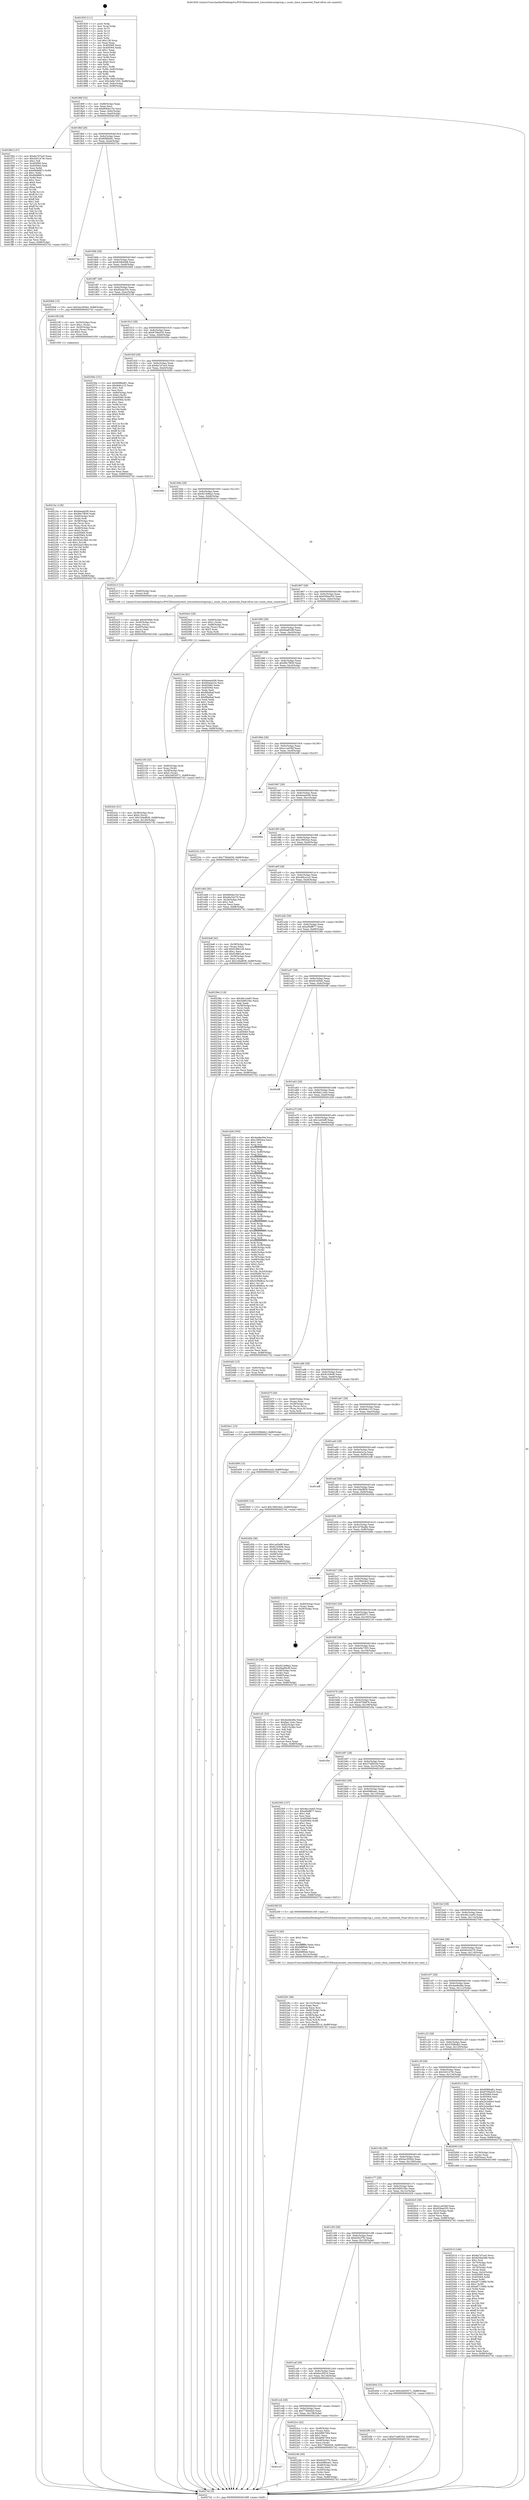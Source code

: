 digraph "0x401830" {
  label = "0x401830 (/mnt/c/Users/mathe/Desktop/tcc/POCII/binaries/extr_toxcoretoxcoregroup.c_count_close_connected_Final-ollvm.out::main(0))"
  labelloc = "t"
  node[shape=record]

  Entry [label="",width=0.3,height=0.3,shape=circle,fillcolor=black,style=filled]
  "0x40189f" [label="{
     0x40189f [32]\l
     | [instrs]\l
     &nbsp;&nbsp;0x40189f \<+6\>: mov -0x88(%rbp),%eax\l
     &nbsp;&nbsp;0x4018a5 \<+2\>: mov %eax,%ecx\l
     &nbsp;&nbsp;0x4018a7 \<+6\>: sub $0x8064e154,%ecx\l
     &nbsp;&nbsp;0x4018ad \<+6\>: mov %eax,-0x9c(%rbp)\l
     &nbsp;&nbsp;0x4018b3 \<+6\>: mov %ecx,-0xa0(%rbp)\l
     &nbsp;&nbsp;0x4018b9 \<+6\>: je 0000000000401f6d \<main+0x73d\>\l
  }"]
  "0x401f6d" [label="{
     0x401f6d [147]\l
     | [instrs]\l
     &nbsp;&nbsp;0x401f6d \<+5\>: mov $0x8a7d7ec0,%eax\l
     &nbsp;&nbsp;0x401f72 \<+5\>: mov $0x5451479c,%ecx\l
     &nbsp;&nbsp;0x401f77 \<+2\>: mov $0x1,%dl\l
     &nbsp;&nbsp;0x401f79 \<+7\>: mov 0x405060,%esi\l
     &nbsp;&nbsp;0x401f80 \<+7\>: mov 0x405064,%edi\l
     &nbsp;&nbsp;0x401f87 \<+3\>: mov %esi,%r8d\l
     &nbsp;&nbsp;0x401f8a \<+7\>: sub $0x69d8687c,%r8d\l
     &nbsp;&nbsp;0x401f91 \<+4\>: sub $0x1,%r8d\l
     &nbsp;&nbsp;0x401f95 \<+7\>: add $0x69d8687c,%r8d\l
     &nbsp;&nbsp;0x401f9c \<+4\>: imul %r8d,%esi\l
     &nbsp;&nbsp;0x401fa0 \<+3\>: and $0x1,%esi\l
     &nbsp;&nbsp;0x401fa3 \<+3\>: cmp $0x0,%esi\l
     &nbsp;&nbsp;0x401fa6 \<+4\>: sete %r9b\l
     &nbsp;&nbsp;0x401faa \<+3\>: cmp $0xa,%edi\l
     &nbsp;&nbsp;0x401fad \<+4\>: setl %r10b\l
     &nbsp;&nbsp;0x401fb1 \<+3\>: mov %r9b,%r11b\l
     &nbsp;&nbsp;0x401fb4 \<+4\>: xor $0xff,%r11b\l
     &nbsp;&nbsp;0x401fb8 \<+3\>: mov %r10b,%bl\l
     &nbsp;&nbsp;0x401fbb \<+3\>: xor $0xff,%bl\l
     &nbsp;&nbsp;0x401fbe \<+3\>: xor $0x1,%dl\l
     &nbsp;&nbsp;0x401fc1 \<+3\>: mov %r11b,%r14b\l
     &nbsp;&nbsp;0x401fc4 \<+4\>: and $0xff,%r14b\l
     &nbsp;&nbsp;0x401fc8 \<+3\>: and %dl,%r9b\l
     &nbsp;&nbsp;0x401fcb \<+3\>: mov %bl,%r15b\l
     &nbsp;&nbsp;0x401fce \<+4\>: and $0xff,%r15b\l
     &nbsp;&nbsp;0x401fd2 \<+3\>: and %dl,%r10b\l
     &nbsp;&nbsp;0x401fd5 \<+3\>: or %r9b,%r14b\l
     &nbsp;&nbsp;0x401fd8 \<+3\>: or %r10b,%r15b\l
     &nbsp;&nbsp;0x401fdb \<+3\>: xor %r15b,%r14b\l
     &nbsp;&nbsp;0x401fde \<+3\>: or %bl,%r11b\l
     &nbsp;&nbsp;0x401fe1 \<+4\>: xor $0xff,%r11b\l
     &nbsp;&nbsp;0x401fe5 \<+3\>: or $0x1,%dl\l
     &nbsp;&nbsp;0x401fe8 \<+3\>: and %dl,%r11b\l
     &nbsp;&nbsp;0x401feb \<+3\>: or %r11b,%r14b\l
     &nbsp;&nbsp;0x401fee \<+4\>: test $0x1,%r14b\l
     &nbsp;&nbsp;0x401ff2 \<+3\>: cmovne %ecx,%eax\l
     &nbsp;&nbsp;0x401ff5 \<+6\>: mov %eax,-0x88(%rbp)\l
     &nbsp;&nbsp;0x401ffb \<+5\>: jmp 0000000000402742 \<main+0xf12\>\l
  }"]
  "0x4018bf" [label="{
     0x4018bf [28]\l
     | [instrs]\l
     &nbsp;&nbsp;0x4018bf \<+5\>: jmp 00000000004018c4 \<main+0x94\>\l
     &nbsp;&nbsp;0x4018c4 \<+6\>: mov -0x9c(%rbp),%eax\l
     &nbsp;&nbsp;0x4018ca \<+5\>: sub $0x80f6bd61,%eax\l
     &nbsp;&nbsp;0x4018cf \<+6\>: mov %eax,-0xa4(%rbp)\l
     &nbsp;&nbsp;0x4018d5 \<+6\>: je 000000000040272e \<main+0xefe\>\l
  }"]
  Exit [label="",width=0.3,height=0.3,shape=circle,fillcolor=black,style=filled,peripheries=2]
  "0x40272e" [label="{
     0x40272e\l
  }", style=dashed]
  "0x4018db" [label="{
     0x4018db [28]\l
     | [instrs]\l
     &nbsp;&nbsp;0x4018db \<+5\>: jmp 00000000004018e0 \<main+0xb0\>\l
     &nbsp;&nbsp;0x4018e0 \<+6\>: mov -0x9c(%rbp),%eax\l
     &nbsp;&nbsp;0x4018e6 \<+5\>: sub $0x820bd288,%eax\l
     &nbsp;&nbsp;0x4018eb \<+6\>: mov %eax,-0xa8(%rbp)\l
     &nbsp;&nbsp;0x4018f1 \<+6\>: je 00000000004020b6 \<main+0x886\>\l
  }"]
  "0x4024e1" [label="{
     0x4024e1 [15]\l
     | [instrs]\l
     &nbsp;&nbsp;0x4024e1 \<+10\>: movl $0x5358bdb2,-0x88(%rbp)\l
     &nbsp;&nbsp;0x4024eb \<+5\>: jmp 0000000000402742 \<main+0xf12\>\l
  }"]
  "0x4020b6" [label="{
     0x4020b6 [15]\l
     | [instrs]\l
     &nbsp;&nbsp;0x4020b6 \<+10\>: movl $0x5ac305b4,-0x88(%rbp)\l
     &nbsp;&nbsp;0x4020c0 \<+5\>: jmp 0000000000402742 \<main+0xf12\>\l
  }"]
  "0x4018f7" [label="{
     0x4018f7 [28]\l
     | [instrs]\l
     &nbsp;&nbsp;0x4018f7 \<+5\>: jmp 00000000004018fc \<main+0xcc\>\l
     &nbsp;&nbsp;0x4018fc \<+6\>: mov -0x9c(%rbp),%eax\l
     &nbsp;&nbsp;0x401902 \<+5\>: sub $0x85a4e33c,%eax\l
     &nbsp;&nbsp;0x401907 \<+6\>: mov %eax,-0xac(%rbp)\l
     &nbsp;&nbsp;0x40190d \<+6\>: je 000000000040219f \<main+0x96f\>\l
  }"]
  "0x402499" [label="{
     0x402499 [15]\l
     | [instrs]\l
     &nbsp;&nbsp;0x402499 \<+10\>: movl $0xc66ca1e2,-0x88(%rbp)\l
     &nbsp;&nbsp;0x4024a3 \<+5\>: jmp 0000000000402742 \<main+0xf12\>\l
  }"]
  "0x40219f" [label="{
     0x40219f [29]\l
     | [instrs]\l
     &nbsp;&nbsp;0x40219f \<+4\>: mov -0x50(%rbp),%rax\l
     &nbsp;&nbsp;0x4021a3 \<+6\>: movl $0x1,(%rax)\l
     &nbsp;&nbsp;0x4021a9 \<+4\>: mov -0x50(%rbp),%rax\l
     &nbsp;&nbsp;0x4021ad \<+3\>: movslq (%rax),%rax\l
     &nbsp;&nbsp;0x4021b0 \<+4\>: shl $0x3,%rax\l
     &nbsp;&nbsp;0x4021b4 \<+3\>: mov %rax,%rdi\l
     &nbsp;&nbsp;0x4021b7 \<+5\>: call 0000000000401050 \<malloc@plt\>\l
     | [calls]\l
     &nbsp;&nbsp;0x401050 \{1\} (unknown)\l
  }"]
  "0x401913" [label="{
     0x401913 [28]\l
     | [instrs]\l
     &nbsp;&nbsp;0x401913 \<+5\>: jmp 0000000000401918 \<main+0xe8\>\l
     &nbsp;&nbsp;0x401918 \<+6\>: mov -0x9c(%rbp),%eax\l
     &nbsp;&nbsp;0x40191e \<+5\>: sub $0x8709a535,%eax\l
     &nbsp;&nbsp;0x401923 \<+6\>: mov %eax,-0xb0(%rbp)\l
     &nbsp;&nbsp;0x401929 \<+6\>: je 000000000040256e \<main+0xd3e\>\l
  }"]
  "0x40243c" [label="{
     0x40243c [31]\l
     | [instrs]\l
     &nbsp;&nbsp;0x40243c \<+4\>: mov -0x38(%rbp),%rcx\l
     &nbsp;&nbsp;0x402440 \<+6\>: movl $0x0,(%rcx)\l
     &nbsp;&nbsp;0x402446 \<+10\>: movl $0x194ef836,-0x88(%rbp)\l
     &nbsp;&nbsp;0x402450 \<+6\>: mov %eax,-0x140(%rbp)\l
     &nbsp;&nbsp;0x402456 \<+5\>: jmp 0000000000402742 \<main+0xf12\>\l
  }"]
  "0x40256e" [label="{
     0x40256e [151]\l
     | [instrs]\l
     &nbsp;&nbsp;0x40256e \<+5\>: mov $0x80f6bd61,%eax\l
     &nbsp;&nbsp;0x402573 \<+5\>: mov $0x9e6c123,%ecx\l
     &nbsp;&nbsp;0x402578 \<+2\>: mov $0x1,%dl\l
     &nbsp;&nbsp;0x40257a \<+2\>: xor %esi,%esi\l
     &nbsp;&nbsp;0x40257c \<+4\>: mov -0x80(%rbp),%rdi\l
     &nbsp;&nbsp;0x402580 \<+6\>: movl $0x0,(%rdi)\l
     &nbsp;&nbsp;0x402586 \<+8\>: mov 0x405060,%r8d\l
     &nbsp;&nbsp;0x40258e \<+8\>: mov 0x405064,%r9d\l
     &nbsp;&nbsp;0x402596 \<+3\>: sub $0x1,%esi\l
     &nbsp;&nbsp;0x402599 \<+3\>: mov %r8d,%r10d\l
     &nbsp;&nbsp;0x40259c \<+3\>: add %esi,%r10d\l
     &nbsp;&nbsp;0x40259f \<+4\>: imul %r10d,%r8d\l
     &nbsp;&nbsp;0x4025a3 \<+4\>: and $0x1,%r8d\l
     &nbsp;&nbsp;0x4025a7 \<+4\>: cmp $0x0,%r8d\l
     &nbsp;&nbsp;0x4025ab \<+4\>: sete %r11b\l
     &nbsp;&nbsp;0x4025af \<+4\>: cmp $0xa,%r9d\l
     &nbsp;&nbsp;0x4025b3 \<+3\>: setl %bl\l
     &nbsp;&nbsp;0x4025b6 \<+3\>: mov %r11b,%r14b\l
     &nbsp;&nbsp;0x4025b9 \<+4\>: xor $0xff,%r14b\l
     &nbsp;&nbsp;0x4025bd \<+3\>: mov %bl,%r15b\l
     &nbsp;&nbsp;0x4025c0 \<+4\>: xor $0xff,%r15b\l
     &nbsp;&nbsp;0x4025c4 \<+3\>: xor $0x1,%dl\l
     &nbsp;&nbsp;0x4025c7 \<+3\>: mov %r14b,%r12b\l
     &nbsp;&nbsp;0x4025ca \<+4\>: and $0xff,%r12b\l
     &nbsp;&nbsp;0x4025ce \<+3\>: and %dl,%r11b\l
     &nbsp;&nbsp;0x4025d1 \<+3\>: mov %r15b,%r13b\l
     &nbsp;&nbsp;0x4025d4 \<+4\>: and $0xff,%r13b\l
     &nbsp;&nbsp;0x4025d8 \<+2\>: and %dl,%bl\l
     &nbsp;&nbsp;0x4025da \<+3\>: or %r11b,%r12b\l
     &nbsp;&nbsp;0x4025dd \<+3\>: or %bl,%r13b\l
     &nbsp;&nbsp;0x4025e0 \<+3\>: xor %r13b,%r12b\l
     &nbsp;&nbsp;0x4025e3 \<+3\>: or %r15b,%r14b\l
     &nbsp;&nbsp;0x4025e6 \<+4\>: xor $0xff,%r14b\l
     &nbsp;&nbsp;0x4025ea \<+3\>: or $0x1,%dl\l
     &nbsp;&nbsp;0x4025ed \<+3\>: and %dl,%r14b\l
     &nbsp;&nbsp;0x4025f0 \<+3\>: or %r14b,%r12b\l
     &nbsp;&nbsp;0x4025f3 \<+4\>: test $0x1,%r12b\l
     &nbsp;&nbsp;0x4025f7 \<+3\>: cmovne %ecx,%eax\l
     &nbsp;&nbsp;0x4025fa \<+6\>: mov %eax,-0x88(%rbp)\l
     &nbsp;&nbsp;0x402600 \<+5\>: jmp 0000000000402742 \<main+0xf12\>\l
  }"]
  "0x40192f" [label="{
     0x40192f [28]\l
     | [instrs]\l
     &nbsp;&nbsp;0x40192f \<+5\>: jmp 0000000000401934 \<main+0x104\>\l
     &nbsp;&nbsp;0x401934 \<+6\>: mov -0x9c(%rbp),%eax\l
     &nbsp;&nbsp;0x40193a \<+5\>: sub $0x8a7d7ec0,%eax\l
     &nbsp;&nbsp;0x40193f \<+6\>: mov %eax,-0xb4(%rbp)\l
     &nbsp;&nbsp;0x401945 \<+6\>: je 000000000040268c \<main+0xe5c\>\l
  }"]
  "0x40241f" [label="{
     0x40241f [29]\l
     | [instrs]\l
     &nbsp;&nbsp;0x40241f \<+10\>: movabs $0x4030b6,%rdi\l
     &nbsp;&nbsp;0x402429 \<+4\>: mov -0x40(%rbp),%rcx\l
     &nbsp;&nbsp;0x40242d \<+2\>: mov %eax,(%rcx)\l
     &nbsp;&nbsp;0x40242f \<+4\>: mov -0x40(%rbp),%rcx\l
     &nbsp;&nbsp;0x402433 \<+2\>: mov (%rcx),%esi\l
     &nbsp;&nbsp;0x402435 \<+2\>: mov $0x0,%al\l
     &nbsp;&nbsp;0x402437 \<+5\>: call 0000000000401040 \<printf@plt\>\l
     | [calls]\l
     &nbsp;&nbsp;0x401040 \{1\} (unknown)\l
  }"]
  "0x40268c" [label="{
     0x40268c\l
  }", style=dashed]
  "0x40194b" [label="{
     0x40194b [28]\l
     | [instrs]\l
     &nbsp;&nbsp;0x40194b \<+5\>: jmp 0000000000401950 \<main+0x120\>\l
     &nbsp;&nbsp;0x401950 \<+6\>: mov -0x9c(%rbp),%eax\l
     &nbsp;&nbsp;0x401956 \<+5\>: sub $0x921b96a2,%eax\l
     &nbsp;&nbsp;0x40195b \<+6\>: mov %eax,-0xb8(%rbp)\l
     &nbsp;&nbsp;0x401961 \<+6\>: je 0000000000402413 \<main+0xbe3\>\l
  }"]
  "0x40229c" [label="{
     0x40229c [48]\l
     | [instrs]\l
     &nbsp;&nbsp;0x40229c \<+6\>: mov -0x13c(%rbp),%ecx\l
     &nbsp;&nbsp;0x4022a2 \<+3\>: imul %eax,%ecx\l
     &nbsp;&nbsp;0x4022a5 \<+3\>: movslq %ecx,%rsi\l
     &nbsp;&nbsp;0x4022a8 \<+4\>: mov -0x60(%rbp),%rdi\l
     &nbsp;&nbsp;0x4022ac \<+3\>: mov (%rdi),%rdi\l
     &nbsp;&nbsp;0x4022af \<+4\>: mov -0x58(%rbp),%r8\l
     &nbsp;&nbsp;0x4022b3 \<+3\>: movslq (%r8),%r8\l
     &nbsp;&nbsp;0x4022b6 \<+4\>: mov (%rdi,%r8,8),%rdi\l
     &nbsp;&nbsp;0x4022ba \<+3\>: mov %rsi,(%rdi)\l
     &nbsp;&nbsp;0x4022bd \<+10\>: movl $0x6ec5f514,-0x88(%rbp)\l
     &nbsp;&nbsp;0x4022c7 \<+5\>: jmp 0000000000402742 \<main+0xf12\>\l
  }"]
  "0x402413" [label="{
     0x402413 [12]\l
     | [instrs]\l
     &nbsp;&nbsp;0x402413 \<+4\>: mov -0x60(%rbp),%rax\l
     &nbsp;&nbsp;0x402417 \<+3\>: mov (%rax),%rdi\l
     &nbsp;&nbsp;0x40241a \<+5\>: call 0000000000401240 \<count_close_connected\>\l
     | [calls]\l
     &nbsp;&nbsp;0x401240 \{1\} (/mnt/c/Users/mathe/Desktop/tcc/POCII/binaries/extr_toxcoretoxcoregroup.c_count_close_connected_Final-ollvm.out::count_close_connected)\l
  }"]
  "0x401967" [label="{
     0x401967 [28]\l
     | [instrs]\l
     &nbsp;&nbsp;0x401967 \<+5\>: jmp 000000000040196c \<main+0x13c\>\l
     &nbsp;&nbsp;0x40196c \<+6\>: mov -0x9c(%rbp),%eax\l
     &nbsp;&nbsp;0x401972 \<+5\>: sub $0x939ae555,%eax\l
     &nbsp;&nbsp;0x401977 \<+6\>: mov %eax,-0xbc(%rbp)\l
     &nbsp;&nbsp;0x40197d \<+6\>: je 00000000004020e3 \<main+0x8b3\>\l
  }"]
  "0x402274" [label="{
     0x402274 [40]\l
     | [instrs]\l
     &nbsp;&nbsp;0x402274 \<+5\>: mov $0x2,%ecx\l
     &nbsp;&nbsp;0x402279 \<+1\>: cltd\l
     &nbsp;&nbsp;0x40227a \<+2\>: idiv %ecx\l
     &nbsp;&nbsp;0x40227c \<+6\>: imul $0xfffffffe,%edx,%ecx\l
     &nbsp;&nbsp;0x402282 \<+6\>: sub $0xfd8f0eb,%ecx\l
     &nbsp;&nbsp;0x402288 \<+3\>: add $0x1,%ecx\l
     &nbsp;&nbsp;0x40228b \<+6\>: add $0xfd8f0eb,%ecx\l
     &nbsp;&nbsp;0x402291 \<+6\>: mov %ecx,-0x13c(%rbp)\l
     &nbsp;&nbsp;0x402297 \<+5\>: call 0000000000401160 \<next_i\>\l
     | [calls]\l
     &nbsp;&nbsp;0x401160 \{1\} (/mnt/c/Users/mathe/Desktop/tcc/POCII/binaries/extr_toxcoretoxcoregroup.c_count_close_connected_Final-ollvm.out::next_i)\l
  }"]
  "0x4020e3" [label="{
     0x4020e3 [29]\l
     | [instrs]\l
     &nbsp;&nbsp;0x4020e3 \<+4\>: mov -0x68(%rbp),%rax\l
     &nbsp;&nbsp;0x4020e7 \<+6\>: movl $0x1,(%rax)\l
     &nbsp;&nbsp;0x4020ed \<+4\>: mov -0x68(%rbp),%rax\l
     &nbsp;&nbsp;0x4020f1 \<+3\>: movslq (%rax),%rax\l
     &nbsp;&nbsp;0x4020f4 \<+4\>: shl $0x3,%rax\l
     &nbsp;&nbsp;0x4020f8 \<+3\>: mov %rax,%rdi\l
     &nbsp;&nbsp;0x4020fb \<+5\>: call 0000000000401050 \<malloc@plt\>\l
     | [calls]\l
     &nbsp;&nbsp;0x401050 \{1\} (unknown)\l
  }"]
  "0x401983" [label="{
     0x401983 [28]\l
     | [instrs]\l
     &nbsp;&nbsp;0x401983 \<+5\>: jmp 0000000000401988 \<main+0x158\>\l
     &nbsp;&nbsp;0x401988 \<+6\>: mov -0x9c(%rbp),%eax\l
     &nbsp;&nbsp;0x40198e \<+5\>: sub $0x94a80cf9,%eax\l
     &nbsp;&nbsp;0x401993 \<+6\>: mov %eax,-0xc0(%rbp)\l
     &nbsp;&nbsp;0x401999 \<+6\>: je 0000000000402144 \<main+0x914\>\l
  }"]
  "0x401ce7" [label="{
     0x401ce7\l
  }", style=dashed]
  "0x402144" [label="{
     0x402144 [91]\l
     | [instrs]\l
     &nbsp;&nbsp;0x402144 \<+5\>: mov $0xbeeadc06,%eax\l
     &nbsp;&nbsp;0x402149 \<+5\>: mov $0x85a4e33c,%ecx\l
     &nbsp;&nbsp;0x40214e \<+7\>: mov 0x405060,%edx\l
     &nbsp;&nbsp;0x402155 \<+7\>: mov 0x405064,%esi\l
     &nbsp;&nbsp;0x40215c \<+2\>: mov %edx,%edi\l
     &nbsp;&nbsp;0x40215e \<+6\>: add $0xf6bdbaf,%edi\l
     &nbsp;&nbsp;0x402164 \<+3\>: sub $0x1,%edi\l
     &nbsp;&nbsp;0x402167 \<+6\>: sub $0xf6bdbaf,%edi\l
     &nbsp;&nbsp;0x40216d \<+3\>: imul %edi,%edx\l
     &nbsp;&nbsp;0x402170 \<+3\>: and $0x1,%edx\l
     &nbsp;&nbsp;0x402173 \<+3\>: cmp $0x0,%edx\l
     &nbsp;&nbsp;0x402176 \<+4\>: sete %r8b\l
     &nbsp;&nbsp;0x40217a \<+3\>: cmp $0xa,%esi\l
     &nbsp;&nbsp;0x40217d \<+4\>: setl %r9b\l
     &nbsp;&nbsp;0x402181 \<+3\>: mov %r8b,%r10b\l
     &nbsp;&nbsp;0x402184 \<+3\>: and %r9b,%r10b\l
     &nbsp;&nbsp;0x402187 \<+3\>: xor %r9b,%r8b\l
     &nbsp;&nbsp;0x40218a \<+3\>: or %r8b,%r10b\l
     &nbsp;&nbsp;0x40218d \<+4\>: test $0x1,%r10b\l
     &nbsp;&nbsp;0x402191 \<+3\>: cmovne %ecx,%eax\l
     &nbsp;&nbsp;0x402194 \<+6\>: mov %eax,-0x88(%rbp)\l
     &nbsp;&nbsp;0x40219a \<+5\>: jmp 0000000000402742 \<main+0xf12\>\l
  }"]
  "0x40199f" [label="{
     0x40199f [28]\l
     | [instrs]\l
     &nbsp;&nbsp;0x40199f \<+5\>: jmp 00000000004019a4 \<main+0x174\>\l
     &nbsp;&nbsp;0x4019a4 \<+6\>: mov -0x9c(%rbp),%eax\l
     &nbsp;&nbsp;0x4019aa \<+5\>: sub $0x99c7f830,%eax\l
     &nbsp;&nbsp;0x4019af \<+6\>: mov %eax,-0xc4(%rbp)\l
     &nbsp;&nbsp;0x4019b5 \<+6\>: je 000000000040223c \<main+0xa0c\>\l
  }"]
  "0x40224b" [label="{
     0x40224b [36]\l
     | [instrs]\l
     &nbsp;&nbsp;0x40224b \<+5\>: mov $0x63d1f7fc,%eax\l
     &nbsp;&nbsp;0x402250 \<+5\>: mov $0x4088cee1,%ecx\l
     &nbsp;&nbsp;0x402255 \<+4\>: mov -0x48(%rbp),%rdx\l
     &nbsp;&nbsp;0x402259 \<+2\>: mov (%rdx),%esi\l
     &nbsp;&nbsp;0x40225b \<+4\>: mov -0x50(%rbp),%rdx\l
     &nbsp;&nbsp;0x40225f \<+2\>: cmp (%rdx),%esi\l
     &nbsp;&nbsp;0x402261 \<+3\>: cmovl %ecx,%eax\l
     &nbsp;&nbsp;0x402264 \<+6\>: mov %eax,-0x88(%rbp)\l
     &nbsp;&nbsp;0x40226a \<+5\>: jmp 0000000000402742 \<main+0xf12\>\l
  }"]
  "0x40223c" [label="{
     0x40223c [15]\l
     | [instrs]\l
     &nbsp;&nbsp;0x40223c \<+10\>: movl $0x778d4d28,-0x88(%rbp)\l
     &nbsp;&nbsp;0x402246 \<+5\>: jmp 0000000000402742 \<main+0xf12\>\l
  }"]
  "0x4019bb" [label="{
     0x4019bb [28]\l
     | [instrs]\l
     &nbsp;&nbsp;0x4019bb \<+5\>: jmp 00000000004019c0 \<main+0x190\>\l
     &nbsp;&nbsp;0x4019c0 \<+6\>: mov -0x9c(%rbp),%eax\l
     &nbsp;&nbsp;0x4019c6 \<+5\>: sub $0xa1ce03bf,%eax\l
     &nbsp;&nbsp;0x4019cb \<+6\>: mov %eax,-0xc8(%rbp)\l
     &nbsp;&nbsp;0x4019d1 \<+6\>: je 00000000004024f0 \<main+0xcc0\>\l
  }"]
  "0x401ccb" [label="{
     0x401ccb [28]\l
     | [instrs]\l
     &nbsp;&nbsp;0x401ccb \<+5\>: jmp 0000000000401cd0 \<main+0x4a0\>\l
     &nbsp;&nbsp;0x401cd0 \<+6\>: mov -0x9c(%rbp),%eax\l
     &nbsp;&nbsp;0x401cd6 \<+5\>: sub $0x778d4d28,%eax\l
     &nbsp;&nbsp;0x401cdb \<+6\>: mov %eax,-0x138(%rbp)\l
     &nbsp;&nbsp;0x401ce1 \<+6\>: je 000000000040224b \<main+0xa1b\>\l
  }"]
  "0x4024f0" [label="{
     0x4024f0\l
  }", style=dashed]
  "0x4019d7" [label="{
     0x4019d7 [28]\l
     | [instrs]\l
     &nbsp;&nbsp;0x4019d7 \<+5\>: jmp 00000000004019dc \<main+0x1ac\>\l
     &nbsp;&nbsp;0x4019dc \<+6\>: mov -0x9c(%rbp),%eax\l
     &nbsp;&nbsp;0x4019e2 \<+5\>: sub $0xbeeadc06,%eax\l
     &nbsp;&nbsp;0x4019e7 \<+6\>: mov %eax,-0xcc(%rbp)\l
     &nbsp;&nbsp;0x4019ed \<+6\>: je 00000000004026bc \<main+0xe8c\>\l
  }"]
  "0x4022cc" [label="{
     0x4022cc [42]\l
     | [instrs]\l
     &nbsp;&nbsp;0x4022cc \<+4\>: mov -0x48(%rbp),%rax\l
     &nbsp;&nbsp;0x4022d0 \<+2\>: mov (%rax),%ecx\l
     &nbsp;&nbsp;0x4022d2 \<+6\>: sub $0xbf067564,%ecx\l
     &nbsp;&nbsp;0x4022d8 \<+3\>: add $0x1,%ecx\l
     &nbsp;&nbsp;0x4022db \<+6\>: add $0xbf067564,%ecx\l
     &nbsp;&nbsp;0x4022e1 \<+4\>: mov -0x48(%rbp),%rax\l
     &nbsp;&nbsp;0x4022e5 \<+2\>: mov %ecx,(%rax)\l
     &nbsp;&nbsp;0x4022e7 \<+10\>: movl $0x778d4d28,-0x88(%rbp)\l
     &nbsp;&nbsp;0x4022f1 \<+5\>: jmp 0000000000402742 \<main+0xf12\>\l
  }"]
  "0x4026bc" [label="{
     0x4026bc\l
  }", style=dashed]
  "0x4019f3" [label="{
     0x4019f3 [28]\l
     | [instrs]\l
     &nbsp;&nbsp;0x4019f3 \<+5\>: jmp 00000000004019f8 \<main+0x1c8\>\l
     &nbsp;&nbsp;0x4019f8 \<+6\>: mov -0x9c(%rbp),%eax\l
     &nbsp;&nbsp;0x4019fe \<+5\>: sub $0xc39f24ce,%eax\l
     &nbsp;&nbsp;0x401a03 \<+6\>: mov %eax,-0xd0(%rbp)\l
     &nbsp;&nbsp;0x401a09 \<+6\>: je 0000000000401e84 \<main+0x654\>\l
  }"]
  "0x401caf" [label="{
     0x401caf [28]\l
     | [instrs]\l
     &nbsp;&nbsp;0x401caf \<+5\>: jmp 0000000000401cb4 \<main+0x484\>\l
     &nbsp;&nbsp;0x401cb4 \<+6\>: mov -0x9c(%rbp),%eax\l
     &nbsp;&nbsp;0x401cba \<+5\>: sub $0x6ec5f514,%eax\l
     &nbsp;&nbsp;0x401cbf \<+6\>: mov %eax,-0x134(%rbp)\l
     &nbsp;&nbsp;0x401cc5 \<+6\>: je 00000000004022cc \<main+0xa9c\>\l
  }"]
  "0x401e84" [label="{
     0x401e84 [30]\l
     | [instrs]\l
     &nbsp;&nbsp;0x401e84 \<+5\>: mov $0x8064e154,%eax\l
     &nbsp;&nbsp;0x401e89 \<+5\>: mov $0x46c54270,%ecx\l
     &nbsp;&nbsp;0x401e8e \<+3\>: mov -0x2d(%rbp),%dl\l
     &nbsp;&nbsp;0x401e91 \<+3\>: test $0x1,%dl\l
     &nbsp;&nbsp;0x401e94 \<+3\>: cmovne %ecx,%eax\l
     &nbsp;&nbsp;0x401e97 \<+6\>: mov %eax,-0x88(%rbp)\l
     &nbsp;&nbsp;0x401e9d \<+5\>: jmp 0000000000402742 \<main+0xf12\>\l
  }"]
  "0x401a0f" [label="{
     0x401a0f [28]\l
     | [instrs]\l
     &nbsp;&nbsp;0x401a0f \<+5\>: jmp 0000000000401a14 \<main+0x1e4\>\l
     &nbsp;&nbsp;0x401a14 \<+6\>: mov -0x9c(%rbp),%eax\l
     &nbsp;&nbsp;0x401a1a \<+5\>: sub $0xc66ca1e2,%eax\l
     &nbsp;&nbsp;0x401a1f \<+6\>: mov %eax,-0xd4(%rbp)\l
     &nbsp;&nbsp;0x401a25 \<+6\>: je 00000000004024a8 \<main+0xc78\>\l
  }"]
  "0x4022f6" [label="{
     0x4022f6 [15]\l
     | [instrs]\l
     &nbsp;&nbsp;0x4022f6 \<+10\>: movl $0x37a8633d,-0x88(%rbp)\l
     &nbsp;&nbsp;0x402300 \<+5\>: jmp 0000000000402742 \<main+0xf12\>\l
  }"]
  "0x4024a8" [label="{
     0x4024a8 [42]\l
     | [instrs]\l
     &nbsp;&nbsp;0x4024a8 \<+4\>: mov -0x38(%rbp),%rax\l
     &nbsp;&nbsp;0x4024ac \<+2\>: mov (%rax),%ecx\l
     &nbsp;&nbsp;0x4024ae \<+6\>: add $0xf198b1e8,%ecx\l
     &nbsp;&nbsp;0x4024b4 \<+3\>: add $0x1,%ecx\l
     &nbsp;&nbsp;0x4024b7 \<+6\>: sub $0xf198b1e8,%ecx\l
     &nbsp;&nbsp;0x4024bd \<+4\>: mov -0x38(%rbp),%rax\l
     &nbsp;&nbsp;0x4024c1 \<+2\>: mov %ecx,(%rax)\l
     &nbsp;&nbsp;0x4024c3 \<+10\>: movl $0x194ef836,-0x88(%rbp)\l
     &nbsp;&nbsp;0x4024cd \<+5\>: jmp 0000000000402742 \<main+0xf12\>\l
  }"]
  "0x401a2b" [label="{
     0x401a2b [28]\l
     | [instrs]\l
     &nbsp;&nbsp;0x401a2b \<+5\>: jmp 0000000000401a30 \<main+0x200\>\l
     &nbsp;&nbsp;0x401a30 \<+6\>: mov -0x9c(%rbp),%eax\l
     &nbsp;&nbsp;0x401a36 \<+5\>: sub $0xef5df877,%eax\l
     &nbsp;&nbsp;0x401a3b \<+6\>: mov %eax,-0xd8(%rbp)\l
     &nbsp;&nbsp;0x401a41 \<+6\>: je 000000000040238e \<main+0xb5e\>\l
  }"]
  "0x401c93" [label="{
     0x401c93 [28]\l
     | [instrs]\l
     &nbsp;&nbsp;0x401c93 \<+5\>: jmp 0000000000401c98 \<main+0x468\>\l
     &nbsp;&nbsp;0x401c98 \<+6\>: mov -0x9c(%rbp),%eax\l
     &nbsp;&nbsp;0x401c9e \<+5\>: sub $0x63d1f7fc,%eax\l
     &nbsp;&nbsp;0x401ca3 \<+6\>: mov %eax,-0x130(%rbp)\l
     &nbsp;&nbsp;0x401ca9 \<+6\>: je 00000000004022f6 \<main+0xac6\>\l
  }"]
  "0x40238e" [label="{
     0x40238e [118]\l
     | [instrs]\l
     &nbsp;&nbsp;0x40238e \<+5\>: mov $0x46c1ee65,%eax\l
     &nbsp;&nbsp;0x402393 \<+5\>: mov $0x5d9010bc,%ecx\l
     &nbsp;&nbsp;0x402398 \<+2\>: xor %edx,%edx\l
     &nbsp;&nbsp;0x40239a \<+4\>: mov -0x58(%rbp),%rsi\l
     &nbsp;&nbsp;0x40239e \<+2\>: mov (%rsi),%edi\l
     &nbsp;&nbsp;0x4023a0 \<+3\>: mov %edx,%r8d\l
     &nbsp;&nbsp;0x4023a3 \<+3\>: sub %edi,%r8d\l
     &nbsp;&nbsp;0x4023a6 \<+2\>: mov %edx,%edi\l
     &nbsp;&nbsp;0x4023a8 \<+3\>: sub $0x1,%edi\l
     &nbsp;&nbsp;0x4023ab \<+3\>: add %edi,%r8d\l
     &nbsp;&nbsp;0x4023ae \<+2\>: mov %edx,%edi\l
     &nbsp;&nbsp;0x4023b0 \<+3\>: sub %r8d,%edi\l
     &nbsp;&nbsp;0x4023b3 \<+4\>: mov -0x58(%rbp),%rsi\l
     &nbsp;&nbsp;0x4023b7 \<+2\>: mov %edi,(%rsi)\l
     &nbsp;&nbsp;0x4023b9 \<+7\>: mov 0x405060,%edi\l
     &nbsp;&nbsp;0x4023c0 \<+8\>: mov 0x405064,%r8d\l
     &nbsp;&nbsp;0x4023c8 \<+3\>: sub $0x1,%edx\l
     &nbsp;&nbsp;0x4023cb \<+3\>: mov %edi,%r9d\l
     &nbsp;&nbsp;0x4023ce \<+3\>: add %edx,%r9d\l
     &nbsp;&nbsp;0x4023d1 \<+4\>: imul %r9d,%edi\l
     &nbsp;&nbsp;0x4023d5 \<+3\>: and $0x1,%edi\l
     &nbsp;&nbsp;0x4023d8 \<+3\>: cmp $0x0,%edi\l
     &nbsp;&nbsp;0x4023db \<+4\>: sete %r10b\l
     &nbsp;&nbsp;0x4023df \<+4\>: cmp $0xa,%r8d\l
     &nbsp;&nbsp;0x4023e3 \<+4\>: setl %r11b\l
     &nbsp;&nbsp;0x4023e7 \<+3\>: mov %r10b,%bl\l
     &nbsp;&nbsp;0x4023ea \<+3\>: and %r11b,%bl\l
     &nbsp;&nbsp;0x4023ed \<+3\>: xor %r11b,%r10b\l
     &nbsp;&nbsp;0x4023f0 \<+3\>: or %r10b,%bl\l
     &nbsp;&nbsp;0x4023f3 \<+3\>: test $0x1,%bl\l
     &nbsp;&nbsp;0x4023f6 \<+3\>: cmovne %ecx,%eax\l
     &nbsp;&nbsp;0x4023f9 \<+6\>: mov %eax,-0x88(%rbp)\l
     &nbsp;&nbsp;0x4023ff \<+5\>: jmp 0000000000402742 \<main+0xf12\>\l
  }"]
  "0x401a47" [label="{
     0x401a47 [28]\l
     | [instrs]\l
     &nbsp;&nbsp;0x401a47 \<+5\>: jmp 0000000000401a4c \<main+0x21c\>\l
     &nbsp;&nbsp;0x401a4c \<+6\>: mov -0x9c(%rbp),%eax\l
     &nbsp;&nbsp;0x401a52 \<+5\>: sub $0xf41bf5d2,%eax\l
     &nbsp;&nbsp;0x401a57 \<+6\>: mov %eax,-0xdc(%rbp)\l
     &nbsp;&nbsp;0x401a5d \<+6\>: je 00000000004024ff \<main+0xccf\>\l
  }"]
  "0x402404" [label="{
     0x402404 [15]\l
     | [instrs]\l
     &nbsp;&nbsp;0x402404 \<+10\>: movl $0x2e920571,-0x88(%rbp)\l
     &nbsp;&nbsp;0x40240e \<+5\>: jmp 0000000000402742 \<main+0xf12\>\l
  }"]
  "0x4024ff" [label="{
     0x4024ff\l
  }", style=dashed]
  "0x401a63" [label="{
     0x401a63 [28]\l
     | [instrs]\l
     &nbsp;&nbsp;0x401a63 \<+5\>: jmp 0000000000401a68 \<main+0x238\>\l
     &nbsp;&nbsp;0x401a68 \<+6\>: mov -0x9c(%rbp),%eax\l
     &nbsp;&nbsp;0x401a6e \<+5\>: sub $0xfda11b4c,%eax\l
     &nbsp;&nbsp;0x401a73 \<+6\>: mov %eax,-0xe0(%rbp)\l
     &nbsp;&nbsp;0x401a79 \<+6\>: je 0000000000401d26 \<main+0x4f6\>\l
  }"]
  "0x4021bc" [label="{
     0x4021bc [128]\l
     | [instrs]\l
     &nbsp;&nbsp;0x4021bc \<+5\>: mov $0xbeeadc06,%ecx\l
     &nbsp;&nbsp;0x4021c1 \<+5\>: mov $0x99c7f830,%edx\l
     &nbsp;&nbsp;0x4021c6 \<+4\>: mov -0x60(%rbp),%rdi\l
     &nbsp;&nbsp;0x4021ca \<+3\>: mov (%rdi),%rdi\l
     &nbsp;&nbsp;0x4021cd \<+4\>: mov -0x58(%rbp),%rsi\l
     &nbsp;&nbsp;0x4021d1 \<+3\>: movslq (%rsi),%rsi\l
     &nbsp;&nbsp;0x4021d4 \<+4\>: mov %rax,(%rdi,%rsi,8)\l
     &nbsp;&nbsp;0x4021d8 \<+4\>: mov -0x48(%rbp),%rax\l
     &nbsp;&nbsp;0x4021dc \<+6\>: movl $0x0,(%rax)\l
     &nbsp;&nbsp;0x4021e2 \<+8\>: mov 0x405060,%r8d\l
     &nbsp;&nbsp;0x4021ea \<+8\>: mov 0x405064,%r9d\l
     &nbsp;&nbsp;0x4021f2 \<+3\>: mov %r8d,%r10d\l
     &nbsp;&nbsp;0x4021f5 \<+7\>: add $0x52a518b4,%r10d\l
     &nbsp;&nbsp;0x4021fc \<+4\>: sub $0x1,%r10d\l
     &nbsp;&nbsp;0x402200 \<+7\>: sub $0x52a518b4,%r10d\l
     &nbsp;&nbsp;0x402207 \<+4\>: imul %r10d,%r8d\l
     &nbsp;&nbsp;0x40220b \<+4\>: and $0x1,%r8d\l
     &nbsp;&nbsp;0x40220f \<+4\>: cmp $0x0,%r8d\l
     &nbsp;&nbsp;0x402213 \<+4\>: sete %r11b\l
     &nbsp;&nbsp;0x402217 \<+4\>: cmp $0xa,%r9d\l
     &nbsp;&nbsp;0x40221b \<+3\>: setl %bl\l
     &nbsp;&nbsp;0x40221e \<+3\>: mov %r11b,%r14b\l
     &nbsp;&nbsp;0x402221 \<+3\>: and %bl,%r14b\l
     &nbsp;&nbsp;0x402224 \<+3\>: xor %bl,%r11b\l
     &nbsp;&nbsp;0x402227 \<+3\>: or %r11b,%r14b\l
     &nbsp;&nbsp;0x40222a \<+4\>: test $0x1,%r14b\l
     &nbsp;&nbsp;0x40222e \<+3\>: cmovne %edx,%ecx\l
     &nbsp;&nbsp;0x402231 \<+6\>: mov %ecx,-0x88(%rbp)\l
     &nbsp;&nbsp;0x402237 \<+5\>: jmp 0000000000402742 \<main+0xf12\>\l
  }"]
  "0x401d26" [label="{
     0x401d26 [350]\l
     | [instrs]\l
     &nbsp;&nbsp;0x401d26 \<+5\>: mov $0x4ee8e49a,%eax\l
     &nbsp;&nbsp;0x401d2b \<+5\>: mov $0xc39f24ce,%ecx\l
     &nbsp;&nbsp;0x401d30 \<+2\>: mov $0x1,%dl\l
     &nbsp;&nbsp;0x401d32 \<+3\>: mov %rsp,%rsi\l
     &nbsp;&nbsp;0x401d35 \<+4\>: add $0xfffffffffffffff0,%rsi\l
     &nbsp;&nbsp;0x401d39 \<+3\>: mov %rsi,%rsp\l
     &nbsp;&nbsp;0x401d3c \<+4\>: mov %rsi,-0x80(%rbp)\l
     &nbsp;&nbsp;0x401d40 \<+3\>: mov %rsp,%rsi\l
     &nbsp;&nbsp;0x401d43 \<+4\>: add $0xfffffffffffffff0,%rsi\l
     &nbsp;&nbsp;0x401d47 \<+3\>: mov %rsi,%rsp\l
     &nbsp;&nbsp;0x401d4a \<+3\>: mov %rsp,%rdi\l
     &nbsp;&nbsp;0x401d4d \<+4\>: add $0xfffffffffffffff0,%rdi\l
     &nbsp;&nbsp;0x401d51 \<+3\>: mov %rdi,%rsp\l
     &nbsp;&nbsp;0x401d54 \<+4\>: mov %rdi,-0x78(%rbp)\l
     &nbsp;&nbsp;0x401d58 \<+3\>: mov %rsp,%rdi\l
     &nbsp;&nbsp;0x401d5b \<+4\>: add $0xfffffffffffffff0,%rdi\l
     &nbsp;&nbsp;0x401d5f \<+3\>: mov %rdi,%rsp\l
     &nbsp;&nbsp;0x401d62 \<+4\>: mov %rdi,-0x70(%rbp)\l
     &nbsp;&nbsp;0x401d66 \<+3\>: mov %rsp,%rdi\l
     &nbsp;&nbsp;0x401d69 \<+4\>: add $0xfffffffffffffff0,%rdi\l
     &nbsp;&nbsp;0x401d6d \<+3\>: mov %rdi,%rsp\l
     &nbsp;&nbsp;0x401d70 \<+4\>: mov %rdi,-0x68(%rbp)\l
     &nbsp;&nbsp;0x401d74 \<+3\>: mov %rsp,%rdi\l
     &nbsp;&nbsp;0x401d77 \<+4\>: add $0xfffffffffffffff0,%rdi\l
     &nbsp;&nbsp;0x401d7b \<+3\>: mov %rdi,%rsp\l
     &nbsp;&nbsp;0x401d7e \<+4\>: mov %rdi,-0x60(%rbp)\l
     &nbsp;&nbsp;0x401d82 \<+3\>: mov %rsp,%rdi\l
     &nbsp;&nbsp;0x401d85 \<+4\>: add $0xfffffffffffffff0,%rdi\l
     &nbsp;&nbsp;0x401d89 \<+3\>: mov %rdi,%rsp\l
     &nbsp;&nbsp;0x401d8c \<+4\>: mov %rdi,-0x58(%rbp)\l
     &nbsp;&nbsp;0x401d90 \<+3\>: mov %rsp,%rdi\l
     &nbsp;&nbsp;0x401d93 \<+4\>: add $0xfffffffffffffff0,%rdi\l
     &nbsp;&nbsp;0x401d97 \<+3\>: mov %rdi,%rsp\l
     &nbsp;&nbsp;0x401d9a \<+4\>: mov %rdi,-0x50(%rbp)\l
     &nbsp;&nbsp;0x401d9e \<+3\>: mov %rsp,%rdi\l
     &nbsp;&nbsp;0x401da1 \<+4\>: add $0xfffffffffffffff0,%rdi\l
     &nbsp;&nbsp;0x401da5 \<+3\>: mov %rdi,%rsp\l
     &nbsp;&nbsp;0x401da8 \<+4\>: mov %rdi,-0x48(%rbp)\l
     &nbsp;&nbsp;0x401dac \<+3\>: mov %rsp,%rdi\l
     &nbsp;&nbsp;0x401daf \<+4\>: add $0xfffffffffffffff0,%rdi\l
     &nbsp;&nbsp;0x401db3 \<+3\>: mov %rdi,%rsp\l
     &nbsp;&nbsp;0x401db6 \<+4\>: mov %rdi,-0x40(%rbp)\l
     &nbsp;&nbsp;0x401dba \<+3\>: mov %rsp,%rdi\l
     &nbsp;&nbsp;0x401dbd \<+4\>: add $0xfffffffffffffff0,%rdi\l
     &nbsp;&nbsp;0x401dc1 \<+3\>: mov %rdi,%rsp\l
     &nbsp;&nbsp;0x401dc4 \<+4\>: mov %rdi,-0x38(%rbp)\l
     &nbsp;&nbsp;0x401dc8 \<+4\>: mov -0x80(%rbp),%rdi\l
     &nbsp;&nbsp;0x401dcc \<+6\>: movl $0x0,(%rdi)\l
     &nbsp;&nbsp;0x401dd2 \<+7\>: mov -0x8c(%rbp),%r8d\l
     &nbsp;&nbsp;0x401dd9 \<+3\>: mov %r8d,(%rsi)\l
     &nbsp;&nbsp;0x401ddc \<+4\>: mov -0x78(%rbp),%rdi\l
     &nbsp;&nbsp;0x401de0 \<+7\>: mov -0x98(%rbp),%r9\l
     &nbsp;&nbsp;0x401de7 \<+3\>: mov %r9,(%rdi)\l
     &nbsp;&nbsp;0x401dea \<+3\>: cmpl $0x2,(%rsi)\l
     &nbsp;&nbsp;0x401ded \<+4\>: setne %r10b\l
     &nbsp;&nbsp;0x401df1 \<+4\>: and $0x1,%r10b\l
     &nbsp;&nbsp;0x401df5 \<+4\>: mov %r10b,-0x2d(%rbp)\l
     &nbsp;&nbsp;0x401df9 \<+8\>: mov 0x405060,%r11d\l
     &nbsp;&nbsp;0x401e01 \<+7\>: mov 0x405064,%ebx\l
     &nbsp;&nbsp;0x401e08 \<+3\>: mov %r11d,%r14d\l
     &nbsp;&nbsp;0x401e0b \<+7\>: add $0x5c99d6ca,%r14d\l
     &nbsp;&nbsp;0x401e12 \<+4\>: sub $0x1,%r14d\l
     &nbsp;&nbsp;0x401e16 \<+7\>: sub $0x5c99d6ca,%r14d\l
     &nbsp;&nbsp;0x401e1d \<+4\>: imul %r14d,%r11d\l
     &nbsp;&nbsp;0x401e21 \<+4\>: and $0x1,%r11d\l
     &nbsp;&nbsp;0x401e25 \<+4\>: cmp $0x0,%r11d\l
     &nbsp;&nbsp;0x401e29 \<+4\>: sete %r10b\l
     &nbsp;&nbsp;0x401e2d \<+3\>: cmp $0xa,%ebx\l
     &nbsp;&nbsp;0x401e30 \<+4\>: setl %r15b\l
     &nbsp;&nbsp;0x401e34 \<+3\>: mov %r10b,%r12b\l
     &nbsp;&nbsp;0x401e37 \<+4\>: xor $0xff,%r12b\l
     &nbsp;&nbsp;0x401e3b \<+3\>: mov %r15b,%r13b\l
     &nbsp;&nbsp;0x401e3e \<+4\>: xor $0xff,%r13b\l
     &nbsp;&nbsp;0x401e42 \<+3\>: xor $0x0,%dl\l
     &nbsp;&nbsp;0x401e45 \<+3\>: mov %r12b,%sil\l
     &nbsp;&nbsp;0x401e48 \<+4\>: and $0x0,%sil\l
     &nbsp;&nbsp;0x401e4c \<+3\>: and %dl,%r10b\l
     &nbsp;&nbsp;0x401e4f \<+3\>: mov %r13b,%dil\l
     &nbsp;&nbsp;0x401e52 \<+4\>: and $0x0,%dil\l
     &nbsp;&nbsp;0x401e56 \<+3\>: and %dl,%r15b\l
     &nbsp;&nbsp;0x401e59 \<+3\>: or %r10b,%sil\l
     &nbsp;&nbsp;0x401e5c \<+3\>: or %r15b,%dil\l
     &nbsp;&nbsp;0x401e5f \<+3\>: xor %dil,%sil\l
     &nbsp;&nbsp;0x401e62 \<+3\>: or %r13b,%r12b\l
     &nbsp;&nbsp;0x401e65 \<+4\>: xor $0xff,%r12b\l
     &nbsp;&nbsp;0x401e69 \<+3\>: or $0x0,%dl\l
     &nbsp;&nbsp;0x401e6c \<+3\>: and %dl,%r12b\l
     &nbsp;&nbsp;0x401e6f \<+3\>: or %r12b,%sil\l
     &nbsp;&nbsp;0x401e72 \<+4\>: test $0x1,%sil\l
     &nbsp;&nbsp;0x401e76 \<+3\>: cmovne %ecx,%eax\l
     &nbsp;&nbsp;0x401e79 \<+6\>: mov %eax,-0x88(%rbp)\l
     &nbsp;&nbsp;0x401e7f \<+5\>: jmp 0000000000402742 \<main+0xf12\>\l
  }"]
  "0x401a7f" [label="{
     0x401a7f [28]\l
     | [instrs]\l
     &nbsp;&nbsp;0x401a7f \<+5\>: jmp 0000000000401a84 \<main+0x254\>\l
     &nbsp;&nbsp;0x401a84 \<+6\>: mov -0x9c(%rbp),%eax\l
     &nbsp;&nbsp;0x401a8a \<+5\>: sub $0x1ad3ef8,%eax\l
     &nbsp;&nbsp;0x401a8f \<+6\>: mov %eax,-0xe4(%rbp)\l
     &nbsp;&nbsp;0x401a95 \<+6\>: je 00000000004024d2 \<main+0xca2\>\l
  }"]
  "0x402100" [label="{
     0x402100 [32]\l
     | [instrs]\l
     &nbsp;&nbsp;0x402100 \<+4\>: mov -0x60(%rbp),%rdi\l
     &nbsp;&nbsp;0x402104 \<+3\>: mov %rax,(%rdi)\l
     &nbsp;&nbsp;0x402107 \<+4\>: mov -0x58(%rbp),%rax\l
     &nbsp;&nbsp;0x40210b \<+6\>: movl $0x0,(%rax)\l
     &nbsp;&nbsp;0x402111 \<+10\>: movl $0x2e920571,-0x88(%rbp)\l
     &nbsp;&nbsp;0x40211b \<+5\>: jmp 0000000000402742 \<main+0xf12\>\l
  }"]
  "0x4024d2" [label="{
     0x4024d2 [15]\l
     | [instrs]\l
     &nbsp;&nbsp;0x4024d2 \<+4\>: mov -0x60(%rbp),%rax\l
     &nbsp;&nbsp;0x4024d6 \<+3\>: mov (%rax),%rax\l
     &nbsp;&nbsp;0x4024d9 \<+3\>: mov %rax,%rdi\l
     &nbsp;&nbsp;0x4024dc \<+5\>: call 0000000000401030 \<free@plt\>\l
     | [calls]\l
     &nbsp;&nbsp;0x401030 \{1\} (unknown)\l
  }"]
  "0x401a9b" [label="{
     0x401a9b [28]\l
     | [instrs]\l
     &nbsp;&nbsp;0x401a9b \<+5\>: jmp 0000000000401aa0 \<main+0x270\>\l
     &nbsp;&nbsp;0x401aa0 \<+6\>: mov -0x9c(%rbp),%eax\l
     &nbsp;&nbsp;0x401aa6 \<+5\>: sub $0x81d3606,%eax\l
     &nbsp;&nbsp;0x401aab \<+6\>: mov %eax,-0xe8(%rbp)\l
     &nbsp;&nbsp;0x401ab1 \<+6\>: je 000000000040247f \<main+0xc4f\>\l
  }"]
  "0x401c77" [label="{
     0x401c77 [28]\l
     | [instrs]\l
     &nbsp;&nbsp;0x401c77 \<+5\>: jmp 0000000000401c7c \<main+0x44c\>\l
     &nbsp;&nbsp;0x401c7c \<+6\>: mov -0x9c(%rbp),%eax\l
     &nbsp;&nbsp;0x401c82 \<+5\>: sub $0x5d9010bc,%eax\l
     &nbsp;&nbsp;0x401c87 \<+6\>: mov %eax,-0x12c(%rbp)\l
     &nbsp;&nbsp;0x401c8d \<+6\>: je 0000000000402404 \<main+0xbd4\>\l
  }"]
  "0x40247f" [label="{
     0x40247f [26]\l
     | [instrs]\l
     &nbsp;&nbsp;0x40247f \<+4\>: mov -0x60(%rbp),%rax\l
     &nbsp;&nbsp;0x402483 \<+3\>: mov (%rax),%rax\l
     &nbsp;&nbsp;0x402486 \<+4\>: mov -0x38(%rbp),%rcx\l
     &nbsp;&nbsp;0x40248a \<+3\>: movslq (%rcx),%rcx\l
     &nbsp;&nbsp;0x40248d \<+4\>: mov (%rax,%rcx,8),%rax\l
     &nbsp;&nbsp;0x402491 \<+3\>: mov %rax,%rdi\l
     &nbsp;&nbsp;0x402494 \<+5\>: call 0000000000401030 \<free@plt\>\l
     | [calls]\l
     &nbsp;&nbsp;0x401030 \{1\} (unknown)\l
  }"]
  "0x401ab7" [label="{
     0x401ab7 [28]\l
     | [instrs]\l
     &nbsp;&nbsp;0x401ab7 \<+5\>: jmp 0000000000401abc \<main+0x28c\>\l
     &nbsp;&nbsp;0x401abc \<+6\>: mov -0x9c(%rbp),%eax\l
     &nbsp;&nbsp;0x401ac2 \<+5\>: sub $0x9e6c123,%eax\l
     &nbsp;&nbsp;0x401ac7 \<+6\>: mov %eax,-0xec(%rbp)\l
     &nbsp;&nbsp;0x401acd \<+6\>: je 0000000000402605 \<main+0xdd5\>\l
  }"]
  "0x4020c5" [label="{
     0x4020c5 [30]\l
     | [instrs]\l
     &nbsp;&nbsp;0x4020c5 \<+5\>: mov $0xa1ce03bf,%eax\l
     &nbsp;&nbsp;0x4020ca \<+5\>: mov $0x939ae555,%ecx\l
     &nbsp;&nbsp;0x4020cf \<+3\>: mov -0x2c(%rbp),%edx\l
     &nbsp;&nbsp;0x4020d2 \<+3\>: cmp $0x0,%edx\l
     &nbsp;&nbsp;0x4020d5 \<+3\>: cmove %ecx,%eax\l
     &nbsp;&nbsp;0x4020d8 \<+6\>: mov %eax,-0x88(%rbp)\l
     &nbsp;&nbsp;0x4020de \<+5\>: jmp 0000000000402742 \<main+0xf12\>\l
  }"]
  "0x402605" [label="{
     0x402605 [15]\l
     | [instrs]\l
     &nbsp;&nbsp;0x402605 \<+10\>: movl $0x1f0624e2,-0x88(%rbp)\l
     &nbsp;&nbsp;0x40260f \<+5\>: jmp 0000000000402742 \<main+0xf12\>\l
  }"]
  "0x401ad3" [label="{
     0x401ad3 [28]\l
     | [instrs]\l
     &nbsp;&nbsp;0x401ad3 \<+5\>: jmp 0000000000401ad8 \<main+0x2a8\>\l
     &nbsp;&nbsp;0x401ad8 \<+6\>: mov -0x9c(%rbp),%eax\l
     &nbsp;&nbsp;0x401ade \<+5\>: sub $0xa0a5e1a,%eax\l
     &nbsp;&nbsp;0x401ae3 \<+6\>: mov %eax,-0xf0(%rbp)\l
     &nbsp;&nbsp;0x401ae9 \<+6\>: je 0000000000401ef8 \<main+0x6c8\>\l
  }"]
  "0x402010" [label="{
     0x402010 [166]\l
     | [instrs]\l
     &nbsp;&nbsp;0x402010 \<+5\>: mov $0x8a7d7ec0,%ecx\l
     &nbsp;&nbsp;0x402015 \<+5\>: mov $0x820bd288,%edx\l
     &nbsp;&nbsp;0x40201a \<+3\>: mov $0x1,%sil\l
     &nbsp;&nbsp;0x40201d \<+4\>: mov -0x70(%rbp),%rdi\l
     &nbsp;&nbsp;0x402021 \<+2\>: mov %eax,(%rdi)\l
     &nbsp;&nbsp;0x402023 \<+4\>: mov -0x70(%rbp),%rdi\l
     &nbsp;&nbsp;0x402027 \<+2\>: mov (%rdi),%eax\l
     &nbsp;&nbsp;0x402029 \<+3\>: mov %eax,-0x2c(%rbp)\l
     &nbsp;&nbsp;0x40202c \<+7\>: mov 0x405060,%eax\l
     &nbsp;&nbsp;0x402033 \<+8\>: mov 0x405064,%r8d\l
     &nbsp;&nbsp;0x40203b \<+3\>: mov %eax,%r9d\l
     &nbsp;&nbsp;0x40203e \<+7\>: add $0xa9713d6b,%r9d\l
     &nbsp;&nbsp;0x402045 \<+4\>: sub $0x1,%r9d\l
     &nbsp;&nbsp;0x402049 \<+7\>: sub $0xa9713d6b,%r9d\l
     &nbsp;&nbsp;0x402050 \<+4\>: imul %r9d,%eax\l
     &nbsp;&nbsp;0x402054 \<+3\>: and $0x1,%eax\l
     &nbsp;&nbsp;0x402057 \<+3\>: cmp $0x0,%eax\l
     &nbsp;&nbsp;0x40205a \<+4\>: sete %r10b\l
     &nbsp;&nbsp;0x40205e \<+4\>: cmp $0xa,%r8d\l
     &nbsp;&nbsp;0x402062 \<+4\>: setl %r11b\l
     &nbsp;&nbsp;0x402066 \<+3\>: mov %r10b,%bl\l
     &nbsp;&nbsp;0x402069 \<+3\>: xor $0xff,%bl\l
     &nbsp;&nbsp;0x40206c \<+3\>: mov %r11b,%r14b\l
     &nbsp;&nbsp;0x40206f \<+4\>: xor $0xff,%r14b\l
     &nbsp;&nbsp;0x402073 \<+4\>: xor $0x1,%sil\l
     &nbsp;&nbsp;0x402077 \<+3\>: mov %bl,%r15b\l
     &nbsp;&nbsp;0x40207a \<+4\>: and $0xff,%r15b\l
     &nbsp;&nbsp;0x40207e \<+3\>: and %sil,%r10b\l
     &nbsp;&nbsp;0x402081 \<+3\>: mov %r14b,%r12b\l
     &nbsp;&nbsp;0x402084 \<+4\>: and $0xff,%r12b\l
     &nbsp;&nbsp;0x402088 \<+3\>: and %sil,%r11b\l
     &nbsp;&nbsp;0x40208b \<+3\>: or %r10b,%r15b\l
     &nbsp;&nbsp;0x40208e \<+3\>: or %r11b,%r12b\l
     &nbsp;&nbsp;0x402091 \<+3\>: xor %r12b,%r15b\l
     &nbsp;&nbsp;0x402094 \<+3\>: or %r14b,%bl\l
     &nbsp;&nbsp;0x402097 \<+3\>: xor $0xff,%bl\l
     &nbsp;&nbsp;0x40209a \<+4\>: or $0x1,%sil\l
     &nbsp;&nbsp;0x40209e \<+3\>: and %sil,%bl\l
     &nbsp;&nbsp;0x4020a1 \<+3\>: or %bl,%r15b\l
     &nbsp;&nbsp;0x4020a4 \<+4\>: test $0x1,%r15b\l
     &nbsp;&nbsp;0x4020a8 \<+3\>: cmovne %edx,%ecx\l
     &nbsp;&nbsp;0x4020ab \<+6\>: mov %ecx,-0x88(%rbp)\l
     &nbsp;&nbsp;0x4020b1 \<+5\>: jmp 0000000000402742 \<main+0xf12\>\l
  }"]
  "0x401ef8" [label="{
     0x401ef8\l
  }", style=dashed]
  "0x401aef" [label="{
     0x401aef [28]\l
     | [instrs]\l
     &nbsp;&nbsp;0x401aef \<+5\>: jmp 0000000000401af4 \<main+0x2c4\>\l
     &nbsp;&nbsp;0x401af4 \<+6\>: mov -0x9c(%rbp),%eax\l
     &nbsp;&nbsp;0x401afa \<+5\>: sub $0x194ef836,%eax\l
     &nbsp;&nbsp;0x401aff \<+6\>: mov %eax,-0xf4(%rbp)\l
     &nbsp;&nbsp;0x401b05 \<+6\>: je 000000000040245b \<main+0xc2b\>\l
  }"]
  "0x401c5b" [label="{
     0x401c5b [28]\l
     | [instrs]\l
     &nbsp;&nbsp;0x401c5b \<+5\>: jmp 0000000000401c60 \<main+0x430\>\l
     &nbsp;&nbsp;0x401c60 \<+6\>: mov -0x9c(%rbp),%eax\l
     &nbsp;&nbsp;0x401c66 \<+5\>: sub $0x5ac305b4,%eax\l
     &nbsp;&nbsp;0x401c6b \<+6\>: mov %eax,-0x128(%rbp)\l
     &nbsp;&nbsp;0x401c71 \<+6\>: je 00000000004020c5 \<main+0x895\>\l
  }"]
  "0x40245b" [label="{
     0x40245b [36]\l
     | [instrs]\l
     &nbsp;&nbsp;0x40245b \<+5\>: mov $0x1ad3ef8,%eax\l
     &nbsp;&nbsp;0x402460 \<+5\>: mov $0x81d3606,%ecx\l
     &nbsp;&nbsp;0x402465 \<+4\>: mov -0x38(%rbp),%rdx\l
     &nbsp;&nbsp;0x402469 \<+2\>: mov (%rdx),%esi\l
     &nbsp;&nbsp;0x40246b \<+4\>: mov -0x68(%rbp),%rdx\l
     &nbsp;&nbsp;0x40246f \<+2\>: cmp (%rdx),%esi\l
     &nbsp;&nbsp;0x402471 \<+3\>: cmovl %ecx,%eax\l
     &nbsp;&nbsp;0x402474 \<+6\>: mov %eax,-0x88(%rbp)\l
     &nbsp;&nbsp;0x40247a \<+5\>: jmp 0000000000402742 \<main+0xf12\>\l
  }"]
  "0x401b0b" [label="{
     0x401b0b [28]\l
     | [instrs]\l
     &nbsp;&nbsp;0x401b0b \<+5\>: jmp 0000000000401b10 \<main+0x2e0\>\l
     &nbsp;&nbsp;0x401b10 \<+6\>: mov -0x9c(%rbp),%eax\l
     &nbsp;&nbsp;0x401b16 \<+5\>: sub $0x1b78ea8e,%eax\l
     &nbsp;&nbsp;0x401b1b \<+6\>: mov %eax,-0xf8(%rbp)\l
     &nbsp;&nbsp;0x401b21 \<+6\>: je 000000000040266e \<main+0xe3e\>\l
  }"]
  "0x402000" [label="{
     0x402000 [16]\l
     | [instrs]\l
     &nbsp;&nbsp;0x402000 \<+4\>: mov -0x78(%rbp),%rax\l
     &nbsp;&nbsp;0x402004 \<+3\>: mov (%rax),%rax\l
     &nbsp;&nbsp;0x402007 \<+4\>: mov 0x8(%rax),%rdi\l
     &nbsp;&nbsp;0x40200b \<+5\>: call 0000000000401060 \<atoi@plt\>\l
     | [calls]\l
     &nbsp;&nbsp;0x401060 \{1\} (unknown)\l
  }"]
  "0x40266e" [label="{
     0x40266e\l
  }", style=dashed]
  "0x401b27" [label="{
     0x401b27 [28]\l
     | [instrs]\l
     &nbsp;&nbsp;0x401b27 \<+5\>: jmp 0000000000401b2c \<main+0x2fc\>\l
     &nbsp;&nbsp;0x401b2c \<+6\>: mov -0x9c(%rbp),%eax\l
     &nbsp;&nbsp;0x401b32 \<+5\>: sub $0x1f0624e2,%eax\l
     &nbsp;&nbsp;0x401b37 \<+6\>: mov %eax,-0xfc(%rbp)\l
     &nbsp;&nbsp;0x401b3d \<+6\>: je 0000000000402614 \<main+0xde4\>\l
  }"]
  "0x401c3f" [label="{
     0x401c3f [28]\l
     | [instrs]\l
     &nbsp;&nbsp;0x401c3f \<+5\>: jmp 0000000000401c44 \<main+0x414\>\l
     &nbsp;&nbsp;0x401c44 \<+6\>: mov -0x9c(%rbp),%eax\l
     &nbsp;&nbsp;0x401c4a \<+5\>: sub $0x5451479c,%eax\l
     &nbsp;&nbsp;0x401c4f \<+6\>: mov %eax,-0x124(%rbp)\l
     &nbsp;&nbsp;0x401c55 \<+6\>: je 0000000000402000 \<main+0x7d0\>\l
  }"]
  "0x402614" [label="{
     0x402614 [21]\l
     | [instrs]\l
     &nbsp;&nbsp;0x402614 \<+4\>: mov -0x80(%rbp),%rax\l
     &nbsp;&nbsp;0x402618 \<+2\>: mov (%rax),%eax\l
     &nbsp;&nbsp;0x40261a \<+4\>: lea -0x28(%rbp),%rsp\l
     &nbsp;&nbsp;0x40261e \<+1\>: pop %rbx\l
     &nbsp;&nbsp;0x40261f \<+2\>: pop %r12\l
     &nbsp;&nbsp;0x402621 \<+2\>: pop %r13\l
     &nbsp;&nbsp;0x402623 \<+2\>: pop %r14\l
     &nbsp;&nbsp;0x402625 \<+2\>: pop %r15\l
     &nbsp;&nbsp;0x402627 \<+1\>: pop %rbp\l
     &nbsp;&nbsp;0x402628 \<+1\>: ret\l
  }"]
  "0x401b43" [label="{
     0x401b43 [28]\l
     | [instrs]\l
     &nbsp;&nbsp;0x401b43 \<+5\>: jmp 0000000000401b48 \<main+0x318\>\l
     &nbsp;&nbsp;0x401b48 \<+6\>: mov -0x9c(%rbp),%eax\l
     &nbsp;&nbsp;0x401b4e \<+5\>: sub $0x2e920571,%eax\l
     &nbsp;&nbsp;0x401b53 \<+6\>: mov %eax,-0x100(%rbp)\l
     &nbsp;&nbsp;0x401b59 \<+6\>: je 0000000000402120 \<main+0x8f0\>\l
  }"]
  "0x402513" [label="{
     0x402513 [91]\l
     | [instrs]\l
     &nbsp;&nbsp;0x402513 \<+5\>: mov $0x80f6bd61,%eax\l
     &nbsp;&nbsp;0x402518 \<+5\>: mov $0x8709a535,%ecx\l
     &nbsp;&nbsp;0x40251d \<+7\>: mov 0x405060,%edx\l
     &nbsp;&nbsp;0x402524 \<+7\>: mov 0x405064,%esi\l
     &nbsp;&nbsp;0x40252b \<+2\>: mov %edx,%edi\l
     &nbsp;&nbsp;0x40252d \<+6\>: add $0x2e2efde3,%edi\l
     &nbsp;&nbsp;0x402533 \<+3\>: sub $0x1,%edi\l
     &nbsp;&nbsp;0x402536 \<+6\>: sub $0x2e2efde3,%edi\l
     &nbsp;&nbsp;0x40253c \<+3\>: imul %edi,%edx\l
     &nbsp;&nbsp;0x40253f \<+3\>: and $0x1,%edx\l
     &nbsp;&nbsp;0x402542 \<+3\>: cmp $0x0,%edx\l
     &nbsp;&nbsp;0x402545 \<+4\>: sete %r8b\l
     &nbsp;&nbsp;0x402549 \<+3\>: cmp $0xa,%esi\l
     &nbsp;&nbsp;0x40254c \<+4\>: setl %r9b\l
     &nbsp;&nbsp;0x402550 \<+3\>: mov %r8b,%r10b\l
     &nbsp;&nbsp;0x402553 \<+3\>: and %r9b,%r10b\l
     &nbsp;&nbsp;0x402556 \<+3\>: xor %r9b,%r8b\l
     &nbsp;&nbsp;0x402559 \<+3\>: or %r8b,%r10b\l
     &nbsp;&nbsp;0x40255c \<+4\>: test $0x1,%r10b\l
     &nbsp;&nbsp;0x402560 \<+3\>: cmovne %ecx,%eax\l
     &nbsp;&nbsp;0x402563 \<+6\>: mov %eax,-0x88(%rbp)\l
     &nbsp;&nbsp;0x402569 \<+5\>: jmp 0000000000402742 \<main+0xf12\>\l
  }"]
  "0x402120" [label="{
     0x402120 [36]\l
     | [instrs]\l
     &nbsp;&nbsp;0x402120 \<+5\>: mov $0x921b96a2,%eax\l
     &nbsp;&nbsp;0x402125 \<+5\>: mov $0x94a80cf9,%ecx\l
     &nbsp;&nbsp;0x40212a \<+4\>: mov -0x58(%rbp),%rdx\l
     &nbsp;&nbsp;0x40212e \<+2\>: mov (%rdx),%esi\l
     &nbsp;&nbsp;0x402130 \<+4\>: mov -0x68(%rbp),%rdx\l
     &nbsp;&nbsp;0x402134 \<+2\>: cmp (%rdx),%esi\l
     &nbsp;&nbsp;0x402136 \<+3\>: cmovl %ecx,%eax\l
     &nbsp;&nbsp;0x402139 \<+6\>: mov %eax,-0x88(%rbp)\l
     &nbsp;&nbsp;0x40213f \<+5\>: jmp 0000000000402742 \<main+0xf12\>\l
  }"]
  "0x401b5f" [label="{
     0x401b5f [28]\l
     | [instrs]\l
     &nbsp;&nbsp;0x401b5f \<+5\>: jmp 0000000000401b64 \<main+0x334\>\l
     &nbsp;&nbsp;0x401b64 \<+6\>: mov -0x9c(%rbp),%eax\l
     &nbsp;&nbsp;0x401b6a \<+5\>: sub $0x2e9e7355,%eax\l
     &nbsp;&nbsp;0x401b6f \<+6\>: mov %eax,-0x104(%rbp)\l
     &nbsp;&nbsp;0x401b75 \<+6\>: je 0000000000401cf1 \<main+0x4c1\>\l
  }"]
  "0x401c23" [label="{
     0x401c23 [28]\l
     | [instrs]\l
     &nbsp;&nbsp;0x401c23 \<+5\>: jmp 0000000000401c28 \<main+0x3f8\>\l
     &nbsp;&nbsp;0x401c28 \<+6\>: mov -0x9c(%rbp),%eax\l
     &nbsp;&nbsp;0x401c2e \<+5\>: sub $0x5358bdb2,%eax\l
     &nbsp;&nbsp;0x401c33 \<+6\>: mov %eax,-0x120(%rbp)\l
     &nbsp;&nbsp;0x401c39 \<+6\>: je 0000000000402513 \<main+0xce3\>\l
  }"]
  "0x401cf1" [label="{
     0x401cf1 [53]\l
     | [instrs]\l
     &nbsp;&nbsp;0x401cf1 \<+5\>: mov $0x4ee8e49a,%eax\l
     &nbsp;&nbsp;0x401cf6 \<+5\>: mov $0xfda11b4c,%ecx\l
     &nbsp;&nbsp;0x401cfb \<+6\>: mov -0x82(%rbp),%dl\l
     &nbsp;&nbsp;0x401d01 \<+7\>: mov -0x81(%rbp),%sil\l
     &nbsp;&nbsp;0x401d08 \<+3\>: mov %dl,%dil\l
     &nbsp;&nbsp;0x401d0b \<+3\>: and %sil,%dil\l
     &nbsp;&nbsp;0x401d0e \<+3\>: xor %sil,%dl\l
     &nbsp;&nbsp;0x401d11 \<+3\>: or %dl,%dil\l
     &nbsp;&nbsp;0x401d14 \<+4\>: test $0x1,%dil\l
     &nbsp;&nbsp;0x401d18 \<+3\>: cmovne %ecx,%eax\l
     &nbsp;&nbsp;0x401d1b \<+6\>: mov %eax,-0x88(%rbp)\l
     &nbsp;&nbsp;0x401d21 \<+5\>: jmp 0000000000402742 \<main+0xf12\>\l
  }"]
  "0x401b7b" [label="{
     0x401b7b [28]\l
     | [instrs]\l
     &nbsp;&nbsp;0x401b7b \<+5\>: jmp 0000000000401b80 \<main+0x350\>\l
     &nbsp;&nbsp;0x401b80 \<+6\>: mov -0x9c(%rbp),%eax\l
     &nbsp;&nbsp;0x401b86 \<+5\>: sub $0x3070b876,%eax\l
     &nbsp;&nbsp;0x401b8b \<+6\>: mov %eax,-0x108(%rbp)\l
     &nbsp;&nbsp;0x401b91 \<+6\>: je 0000000000401f5e \<main+0x72e\>\l
  }"]
  "0x402742" [label="{
     0x402742 [5]\l
     | [instrs]\l
     &nbsp;&nbsp;0x402742 \<+5\>: jmp 000000000040189f \<main+0x6f\>\l
  }"]
  "0x401830" [label="{
     0x401830 [111]\l
     | [instrs]\l
     &nbsp;&nbsp;0x401830 \<+1\>: push %rbp\l
     &nbsp;&nbsp;0x401831 \<+3\>: mov %rsp,%rbp\l
     &nbsp;&nbsp;0x401834 \<+2\>: push %r15\l
     &nbsp;&nbsp;0x401836 \<+2\>: push %r14\l
     &nbsp;&nbsp;0x401838 \<+2\>: push %r13\l
     &nbsp;&nbsp;0x40183a \<+2\>: push %r12\l
     &nbsp;&nbsp;0x40183c \<+1\>: push %rbx\l
     &nbsp;&nbsp;0x40183d \<+7\>: sub $0x128,%rsp\l
     &nbsp;&nbsp;0x401844 \<+2\>: xor %eax,%eax\l
     &nbsp;&nbsp;0x401846 \<+7\>: mov 0x405060,%ecx\l
     &nbsp;&nbsp;0x40184d \<+7\>: mov 0x405064,%edx\l
     &nbsp;&nbsp;0x401854 \<+3\>: sub $0x1,%eax\l
     &nbsp;&nbsp;0x401857 \<+3\>: mov %ecx,%r8d\l
     &nbsp;&nbsp;0x40185a \<+3\>: add %eax,%r8d\l
     &nbsp;&nbsp;0x40185d \<+4\>: imul %r8d,%ecx\l
     &nbsp;&nbsp;0x401861 \<+3\>: and $0x1,%ecx\l
     &nbsp;&nbsp;0x401864 \<+3\>: cmp $0x0,%ecx\l
     &nbsp;&nbsp;0x401867 \<+4\>: sete %r9b\l
     &nbsp;&nbsp;0x40186b \<+4\>: and $0x1,%r9b\l
     &nbsp;&nbsp;0x40186f \<+7\>: mov %r9b,-0x82(%rbp)\l
     &nbsp;&nbsp;0x401876 \<+3\>: cmp $0xa,%edx\l
     &nbsp;&nbsp;0x401879 \<+4\>: setl %r9b\l
     &nbsp;&nbsp;0x40187d \<+4\>: and $0x1,%r9b\l
     &nbsp;&nbsp;0x401881 \<+7\>: mov %r9b,-0x81(%rbp)\l
     &nbsp;&nbsp;0x401888 \<+10\>: movl $0x2e9e7355,-0x88(%rbp)\l
     &nbsp;&nbsp;0x401892 \<+6\>: mov %edi,-0x8c(%rbp)\l
     &nbsp;&nbsp;0x401898 \<+7\>: mov %rsi,-0x98(%rbp)\l
  }"]
  "0x402629" [label="{
     0x402629\l
  }", style=dashed]
  "0x401c07" [label="{
     0x401c07 [28]\l
     | [instrs]\l
     &nbsp;&nbsp;0x401c07 \<+5\>: jmp 0000000000401c0c \<main+0x3dc\>\l
     &nbsp;&nbsp;0x401c0c \<+6\>: mov -0x9c(%rbp),%eax\l
     &nbsp;&nbsp;0x401c12 \<+5\>: sub $0x4ee8e49a,%eax\l
     &nbsp;&nbsp;0x401c17 \<+6\>: mov %eax,-0x11c(%rbp)\l
     &nbsp;&nbsp;0x401c1d \<+6\>: je 0000000000402629 \<main+0xdf9\>\l
  }"]
  "0x401f5e" [label="{
     0x401f5e\l
  }", style=dashed]
  "0x401b97" [label="{
     0x401b97 [28]\l
     | [instrs]\l
     &nbsp;&nbsp;0x401b97 \<+5\>: jmp 0000000000401b9c \<main+0x36c\>\l
     &nbsp;&nbsp;0x401b9c \<+6\>: mov -0x9c(%rbp),%eax\l
     &nbsp;&nbsp;0x401ba2 \<+5\>: sub $0x37a8633d,%eax\l
     &nbsp;&nbsp;0x401ba7 \<+6\>: mov %eax,-0x10c(%rbp)\l
     &nbsp;&nbsp;0x401bad \<+6\>: je 0000000000402305 \<main+0xad5\>\l
  }"]
  "0x401ea2" [label="{
     0x401ea2\l
  }", style=dashed]
  "0x402305" [label="{
     0x402305 [137]\l
     | [instrs]\l
     &nbsp;&nbsp;0x402305 \<+5\>: mov $0x46c1ee65,%eax\l
     &nbsp;&nbsp;0x40230a \<+5\>: mov $0xef5df877,%ecx\l
     &nbsp;&nbsp;0x40230f \<+2\>: mov $0x1,%dl\l
     &nbsp;&nbsp;0x402311 \<+2\>: xor %esi,%esi\l
     &nbsp;&nbsp;0x402313 \<+7\>: mov 0x405060,%edi\l
     &nbsp;&nbsp;0x40231a \<+8\>: mov 0x405064,%r8d\l
     &nbsp;&nbsp;0x402322 \<+3\>: sub $0x1,%esi\l
     &nbsp;&nbsp;0x402325 \<+3\>: mov %edi,%r9d\l
     &nbsp;&nbsp;0x402328 \<+3\>: add %esi,%r9d\l
     &nbsp;&nbsp;0x40232b \<+4\>: imul %r9d,%edi\l
     &nbsp;&nbsp;0x40232f \<+3\>: and $0x1,%edi\l
     &nbsp;&nbsp;0x402332 \<+3\>: cmp $0x0,%edi\l
     &nbsp;&nbsp;0x402335 \<+4\>: sete %r10b\l
     &nbsp;&nbsp;0x402339 \<+4\>: cmp $0xa,%r8d\l
     &nbsp;&nbsp;0x40233d \<+4\>: setl %r11b\l
     &nbsp;&nbsp;0x402341 \<+3\>: mov %r10b,%bl\l
     &nbsp;&nbsp;0x402344 \<+3\>: xor $0xff,%bl\l
     &nbsp;&nbsp;0x402347 \<+3\>: mov %r11b,%r14b\l
     &nbsp;&nbsp;0x40234a \<+4\>: xor $0xff,%r14b\l
     &nbsp;&nbsp;0x40234e \<+3\>: xor $0x1,%dl\l
     &nbsp;&nbsp;0x402351 \<+3\>: mov %bl,%r15b\l
     &nbsp;&nbsp;0x402354 \<+4\>: and $0xff,%r15b\l
     &nbsp;&nbsp;0x402358 \<+3\>: and %dl,%r10b\l
     &nbsp;&nbsp;0x40235b \<+3\>: mov %r14b,%r12b\l
     &nbsp;&nbsp;0x40235e \<+4\>: and $0xff,%r12b\l
     &nbsp;&nbsp;0x402362 \<+3\>: and %dl,%r11b\l
     &nbsp;&nbsp;0x402365 \<+3\>: or %r10b,%r15b\l
     &nbsp;&nbsp;0x402368 \<+3\>: or %r11b,%r12b\l
     &nbsp;&nbsp;0x40236b \<+3\>: xor %r12b,%r15b\l
     &nbsp;&nbsp;0x40236e \<+3\>: or %r14b,%bl\l
     &nbsp;&nbsp;0x402371 \<+3\>: xor $0xff,%bl\l
     &nbsp;&nbsp;0x402374 \<+3\>: or $0x1,%dl\l
     &nbsp;&nbsp;0x402377 \<+2\>: and %dl,%bl\l
     &nbsp;&nbsp;0x402379 \<+3\>: or %bl,%r15b\l
     &nbsp;&nbsp;0x40237c \<+4\>: test $0x1,%r15b\l
     &nbsp;&nbsp;0x402380 \<+3\>: cmovne %ecx,%eax\l
     &nbsp;&nbsp;0x402383 \<+6\>: mov %eax,-0x88(%rbp)\l
     &nbsp;&nbsp;0x402389 \<+5\>: jmp 0000000000402742 \<main+0xf12\>\l
  }"]
  "0x401bb3" [label="{
     0x401bb3 [28]\l
     | [instrs]\l
     &nbsp;&nbsp;0x401bb3 \<+5\>: jmp 0000000000401bb8 \<main+0x388\>\l
     &nbsp;&nbsp;0x401bb8 \<+6\>: mov -0x9c(%rbp),%eax\l
     &nbsp;&nbsp;0x401bbe \<+5\>: sub $0x4088cee1,%eax\l
     &nbsp;&nbsp;0x401bc3 \<+6\>: mov %eax,-0x110(%rbp)\l
     &nbsp;&nbsp;0x401bc9 \<+6\>: je 000000000040226f \<main+0xa3f\>\l
  }"]
  "0x401beb" [label="{
     0x401beb [28]\l
     | [instrs]\l
     &nbsp;&nbsp;0x401beb \<+5\>: jmp 0000000000401bf0 \<main+0x3c0\>\l
     &nbsp;&nbsp;0x401bf0 \<+6\>: mov -0x9c(%rbp),%eax\l
     &nbsp;&nbsp;0x401bf6 \<+5\>: sub $0x46c54270,%eax\l
     &nbsp;&nbsp;0x401bfb \<+6\>: mov %eax,-0x118(%rbp)\l
     &nbsp;&nbsp;0x401c01 \<+6\>: je 0000000000401ea2 \<main+0x672\>\l
  }"]
  "0x40226f" [label="{
     0x40226f [5]\l
     | [instrs]\l
     &nbsp;&nbsp;0x40226f \<+5\>: call 0000000000401160 \<next_i\>\l
     | [calls]\l
     &nbsp;&nbsp;0x401160 \{1\} (/mnt/c/Users/mathe/Desktop/tcc/POCII/binaries/extr_toxcoretoxcoregroup.c_count_close_connected_Final-ollvm.out::next_i)\l
  }"]
  "0x401bcf" [label="{
     0x401bcf [28]\l
     | [instrs]\l
     &nbsp;&nbsp;0x401bcf \<+5\>: jmp 0000000000401bd4 \<main+0x3a4\>\l
     &nbsp;&nbsp;0x401bd4 \<+6\>: mov -0x9c(%rbp),%eax\l
     &nbsp;&nbsp;0x401bda \<+5\>: sub $0x46c1ee65,%eax\l
     &nbsp;&nbsp;0x401bdf \<+6\>: mov %eax,-0x114(%rbp)\l
     &nbsp;&nbsp;0x401be5 \<+6\>: je 0000000000402704 \<main+0xed4\>\l
  }"]
  "0x402704" [label="{
     0x402704\l
  }", style=dashed]
  Entry -> "0x401830" [label=" 1"]
  "0x40189f" -> "0x401f6d" [label=" 1"]
  "0x40189f" -> "0x4018bf" [label=" 30"]
  "0x402614" -> Exit [label=" 1"]
  "0x4018bf" -> "0x40272e" [label=" 0"]
  "0x4018bf" -> "0x4018db" [label=" 30"]
  "0x402605" -> "0x402742" [label=" 1"]
  "0x4018db" -> "0x4020b6" [label=" 1"]
  "0x4018db" -> "0x4018f7" [label=" 29"]
  "0x40256e" -> "0x402742" [label=" 1"]
  "0x4018f7" -> "0x40219f" [label=" 1"]
  "0x4018f7" -> "0x401913" [label=" 28"]
  "0x402513" -> "0x402742" [label=" 1"]
  "0x401913" -> "0x40256e" [label=" 1"]
  "0x401913" -> "0x40192f" [label=" 27"]
  "0x4024e1" -> "0x402742" [label=" 1"]
  "0x40192f" -> "0x40268c" [label=" 0"]
  "0x40192f" -> "0x40194b" [label=" 27"]
  "0x4024d2" -> "0x4024e1" [label=" 1"]
  "0x40194b" -> "0x402413" [label=" 1"]
  "0x40194b" -> "0x401967" [label=" 26"]
  "0x4024a8" -> "0x402742" [label=" 1"]
  "0x401967" -> "0x4020e3" [label=" 1"]
  "0x401967" -> "0x401983" [label=" 25"]
  "0x402499" -> "0x402742" [label=" 1"]
  "0x401983" -> "0x402144" [label=" 1"]
  "0x401983" -> "0x40199f" [label=" 24"]
  "0x40247f" -> "0x402499" [label=" 1"]
  "0x40199f" -> "0x40223c" [label=" 1"]
  "0x40199f" -> "0x4019bb" [label=" 23"]
  "0x40245b" -> "0x402742" [label=" 2"]
  "0x4019bb" -> "0x4024f0" [label=" 0"]
  "0x4019bb" -> "0x4019d7" [label=" 23"]
  "0x40241f" -> "0x40243c" [label=" 1"]
  "0x4019d7" -> "0x4026bc" [label=" 0"]
  "0x4019d7" -> "0x4019f3" [label=" 23"]
  "0x402413" -> "0x40241f" [label=" 1"]
  "0x4019f3" -> "0x401e84" [label=" 1"]
  "0x4019f3" -> "0x401a0f" [label=" 22"]
  "0x40238e" -> "0x402742" [label=" 1"]
  "0x401a0f" -> "0x4024a8" [label=" 1"]
  "0x401a0f" -> "0x401a2b" [label=" 21"]
  "0x402305" -> "0x402742" [label=" 1"]
  "0x401a2b" -> "0x40238e" [label=" 1"]
  "0x401a2b" -> "0x401a47" [label=" 20"]
  "0x4022cc" -> "0x402742" [label=" 1"]
  "0x401a47" -> "0x4024ff" [label=" 0"]
  "0x401a47" -> "0x401a63" [label=" 20"]
  "0x40229c" -> "0x402742" [label=" 1"]
  "0x401a63" -> "0x401d26" [label=" 1"]
  "0x401a63" -> "0x401a7f" [label=" 19"]
  "0x40226f" -> "0x402274" [label=" 1"]
  "0x401a7f" -> "0x4024d2" [label=" 1"]
  "0x401a7f" -> "0x401a9b" [label=" 18"]
  "0x40224b" -> "0x402742" [label=" 2"]
  "0x401a9b" -> "0x40247f" [label=" 1"]
  "0x401a9b" -> "0x401ab7" [label=" 17"]
  "0x401ccb" -> "0x401ce7" [label=" 0"]
  "0x401ab7" -> "0x402605" [label=" 1"]
  "0x401ab7" -> "0x401ad3" [label=" 16"]
  "0x401ccb" -> "0x40224b" [label=" 2"]
  "0x401ad3" -> "0x401ef8" [label=" 0"]
  "0x401ad3" -> "0x401aef" [label=" 16"]
  "0x401caf" -> "0x401ccb" [label=" 2"]
  "0x401aef" -> "0x40245b" [label=" 2"]
  "0x401aef" -> "0x401b0b" [label=" 14"]
  "0x401caf" -> "0x4022cc" [label=" 1"]
  "0x401b0b" -> "0x40266e" [label=" 0"]
  "0x401b0b" -> "0x401b27" [label=" 14"]
  "0x402404" -> "0x402742" [label=" 1"]
  "0x401b27" -> "0x402614" [label=" 1"]
  "0x401b27" -> "0x401b43" [label=" 13"]
  "0x401c93" -> "0x4022f6" [label=" 1"]
  "0x401b43" -> "0x402120" [label=" 2"]
  "0x401b43" -> "0x401b5f" [label=" 11"]
  "0x4022f6" -> "0x402742" [label=" 1"]
  "0x401b5f" -> "0x401cf1" [label=" 1"]
  "0x401b5f" -> "0x401b7b" [label=" 10"]
  "0x401cf1" -> "0x402742" [label=" 1"]
  "0x401830" -> "0x40189f" [label=" 1"]
  "0x402742" -> "0x40189f" [label=" 30"]
  "0x401c77" -> "0x402404" [label=" 1"]
  "0x401d26" -> "0x402742" [label=" 1"]
  "0x401e84" -> "0x402742" [label=" 1"]
  "0x401f6d" -> "0x402742" [label=" 1"]
  "0x402274" -> "0x40229c" [label=" 1"]
  "0x401b7b" -> "0x401f5e" [label=" 0"]
  "0x401b7b" -> "0x401b97" [label=" 10"]
  "0x4021bc" -> "0x402742" [label=" 1"]
  "0x401b97" -> "0x402305" [label=" 1"]
  "0x401b97" -> "0x401bb3" [label=" 9"]
  "0x40219f" -> "0x4021bc" [label=" 1"]
  "0x401bb3" -> "0x40226f" [label=" 1"]
  "0x401bb3" -> "0x401bcf" [label=" 8"]
  "0x402120" -> "0x402742" [label=" 2"]
  "0x401bcf" -> "0x402704" [label=" 0"]
  "0x401bcf" -> "0x401beb" [label=" 8"]
  "0x402144" -> "0x402742" [label=" 1"]
  "0x401beb" -> "0x401ea2" [label=" 0"]
  "0x401beb" -> "0x401c07" [label=" 8"]
  "0x40223c" -> "0x402742" [label=" 1"]
  "0x401c07" -> "0x402629" [label=" 0"]
  "0x401c07" -> "0x401c23" [label=" 8"]
  "0x401c77" -> "0x401c93" [label=" 4"]
  "0x401c23" -> "0x402513" [label=" 1"]
  "0x401c23" -> "0x401c3f" [label=" 7"]
  "0x401c93" -> "0x401caf" [label=" 3"]
  "0x401c3f" -> "0x402000" [label=" 1"]
  "0x401c3f" -> "0x401c5b" [label=" 6"]
  "0x402000" -> "0x402010" [label=" 1"]
  "0x402010" -> "0x402742" [label=" 1"]
  "0x4020b6" -> "0x402742" [label=" 1"]
  "0x40243c" -> "0x402742" [label=" 1"]
  "0x401c5b" -> "0x4020c5" [label=" 1"]
  "0x401c5b" -> "0x401c77" [label=" 5"]
  "0x4020c5" -> "0x402742" [label=" 1"]
  "0x4020e3" -> "0x402100" [label=" 1"]
  "0x402100" -> "0x402742" [label=" 1"]
}
